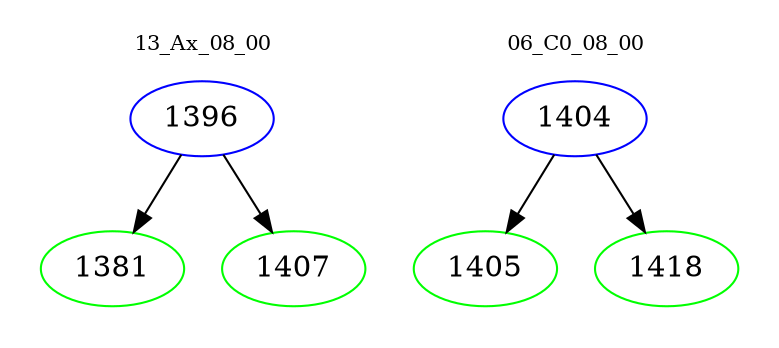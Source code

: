 digraph{
subgraph cluster_0 {
color = white
label = "13_Ax_08_00";
fontsize=10;
T0_1396 [label="1396", color="blue"]
T0_1396 -> T0_1381 [color="black"]
T0_1381 [label="1381", color="green"]
T0_1396 -> T0_1407 [color="black"]
T0_1407 [label="1407", color="green"]
}
subgraph cluster_1 {
color = white
label = "06_C0_08_00";
fontsize=10;
T1_1404 [label="1404", color="blue"]
T1_1404 -> T1_1405 [color="black"]
T1_1405 [label="1405", color="green"]
T1_1404 -> T1_1418 [color="black"]
T1_1418 [label="1418", color="green"]
}
}
